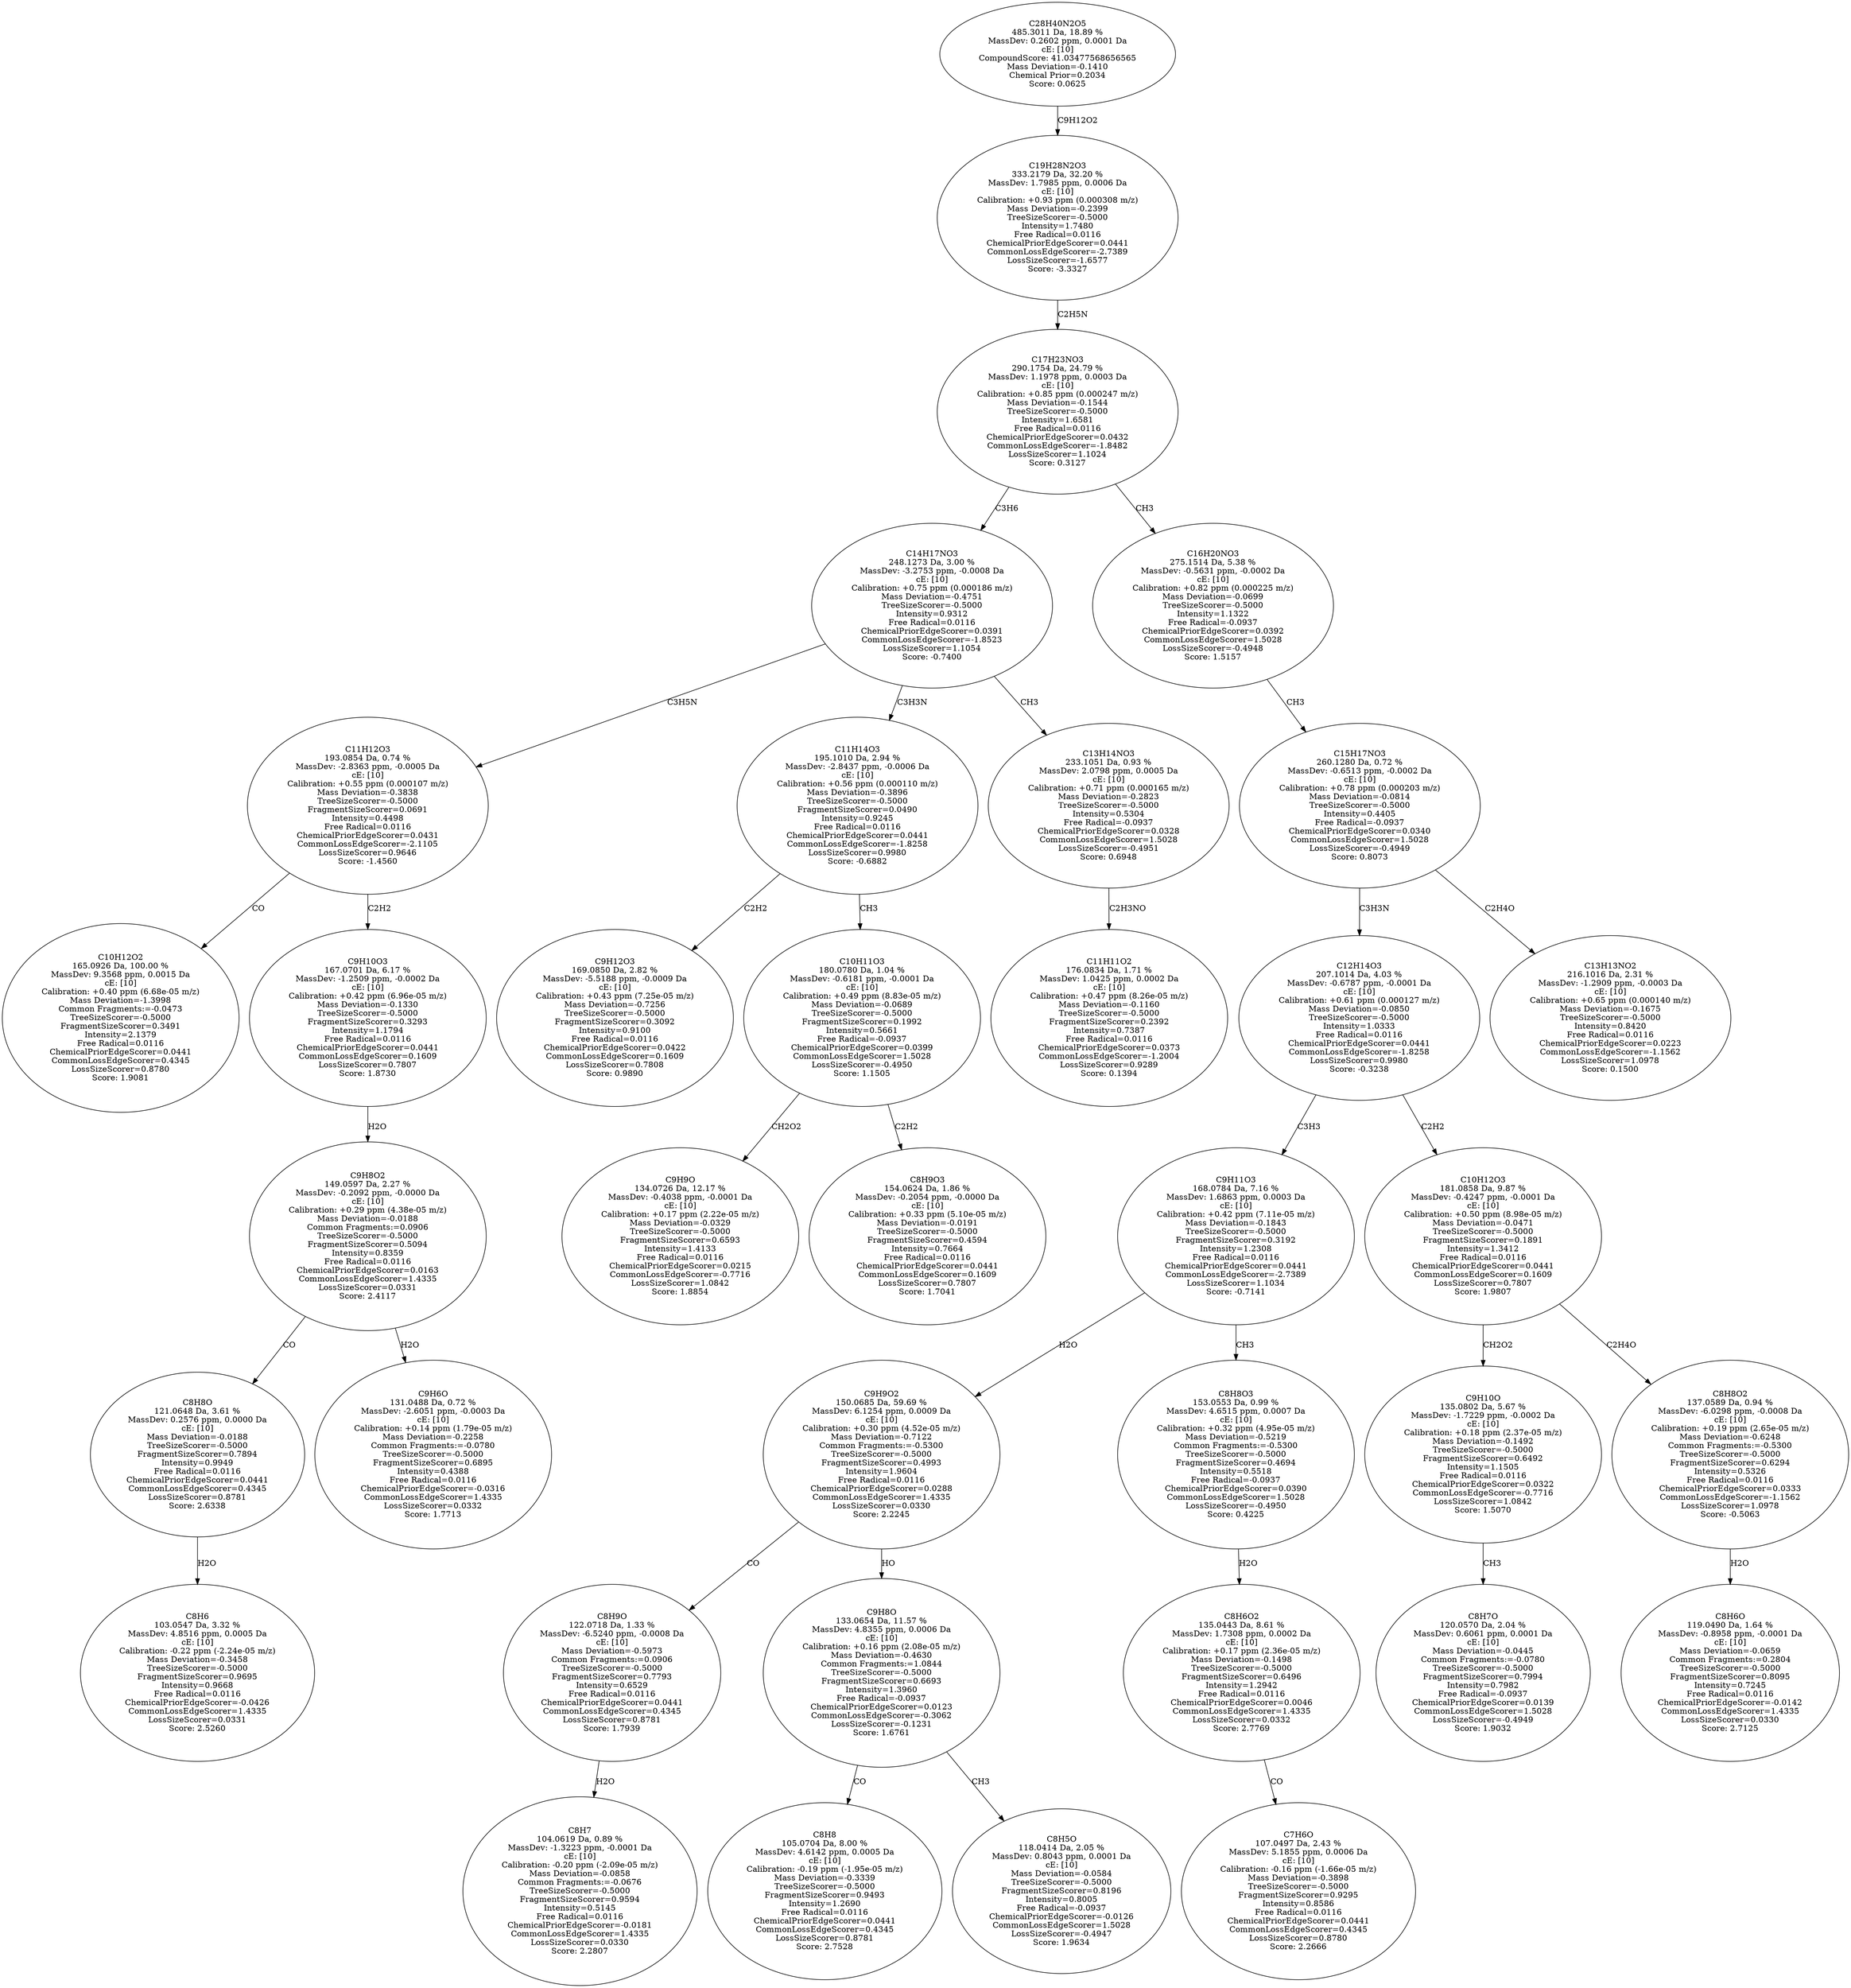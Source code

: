 strict digraph {
v1 [label="C10H12O2\n165.0926 Da, 100.00 %\nMassDev: 9.3568 ppm, 0.0015 Da\ncE: [10]\nCalibration: +0.40 ppm (6.68e-05 m/z)\nMass Deviation=-1.3998\nCommon Fragments:=-0.0473\nTreeSizeScorer=-0.5000\nFragmentSizeScorer=0.3491\nIntensity=2.1379\nFree Radical=0.0116\nChemicalPriorEdgeScorer=0.0441\nCommonLossEdgeScorer=0.4345\nLossSizeScorer=0.8780\nScore: 1.9081"];
v2 [label="C8H6\n103.0547 Da, 3.32 %\nMassDev: 4.8516 ppm, 0.0005 Da\ncE: [10]\nCalibration: -0.22 ppm (-2.24e-05 m/z)\nMass Deviation=-0.3458\nTreeSizeScorer=-0.5000\nFragmentSizeScorer=0.9695\nIntensity=0.9668\nFree Radical=0.0116\nChemicalPriorEdgeScorer=-0.0426\nCommonLossEdgeScorer=1.4335\nLossSizeScorer=0.0331\nScore: 2.5260"];
v3 [label="C8H8O\n121.0648 Da, 3.61 %\nMassDev: 0.2576 ppm, 0.0000 Da\ncE: [10]\nMass Deviation=-0.0188\nTreeSizeScorer=-0.5000\nFragmentSizeScorer=0.7894\nIntensity=0.9949\nFree Radical=0.0116\nChemicalPriorEdgeScorer=0.0441\nCommonLossEdgeScorer=0.4345\nLossSizeScorer=0.8781\nScore: 2.6338"];
v4 [label="C9H6O\n131.0488 Da, 0.72 %\nMassDev: -2.6051 ppm, -0.0003 Da\ncE: [10]\nCalibration: +0.14 ppm (1.79e-05 m/z)\nMass Deviation=-0.2258\nCommon Fragments:=-0.0780\nTreeSizeScorer=-0.5000\nFragmentSizeScorer=0.6895\nIntensity=0.4388\nFree Radical=0.0116\nChemicalPriorEdgeScorer=-0.0316\nCommonLossEdgeScorer=1.4335\nLossSizeScorer=0.0332\nScore: 1.7713"];
v5 [label="C9H8O2\n149.0597 Da, 2.27 %\nMassDev: -0.2092 ppm, -0.0000 Da\ncE: [10]\nCalibration: +0.29 ppm (4.38e-05 m/z)\nMass Deviation=-0.0188\nCommon Fragments:=0.0906\nTreeSizeScorer=-0.5000\nFragmentSizeScorer=0.5094\nIntensity=0.8359\nFree Radical=0.0116\nChemicalPriorEdgeScorer=0.0163\nCommonLossEdgeScorer=1.4335\nLossSizeScorer=0.0331\nScore: 2.4117"];
v6 [label="C9H10O3\n167.0701 Da, 6.17 %\nMassDev: -1.2509 ppm, -0.0002 Da\ncE: [10]\nCalibration: +0.42 ppm (6.96e-05 m/z)\nMass Deviation=-0.1330\nTreeSizeScorer=-0.5000\nFragmentSizeScorer=0.3293\nIntensity=1.1794\nFree Radical=0.0116\nChemicalPriorEdgeScorer=0.0441\nCommonLossEdgeScorer=0.1609\nLossSizeScorer=0.7807\nScore: 1.8730"];
v7 [label="C11H12O3\n193.0854 Da, 0.74 %\nMassDev: -2.8363 ppm, -0.0005 Da\ncE: [10]\nCalibration: +0.55 ppm (0.000107 m/z)\nMass Deviation=-0.3838\nTreeSizeScorer=-0.5000\nFragmentSizeScorer=0.0691\nIntensity=0.4498\nFree Radical=0.0116\nChemicalPriorEdgeScorer=0.0431\nCommonLossEdgeScorer=-2.1105\nLossSizeScorer=0.9646\nScore: -1.4560"];
v8 [label="C9H12O3\n169.0850 Da, 2.82 %\nMassDev: -5.5188 ppm, -0.0009 Da\ncE: [10]\nCalibration: +0.43 ppm (7.25e-05 m/z)\nMass Deviation=-0.7256\nTreeSizeScorer=-0.5000\nFragmentSizeScorer=0.3092\nIntensity=0.9100\nFree Radical=0.0116\nChemicalPriorEdgeScorer=0.0422\nCommonLossEdgeScorer=0.1609\nLossSizeScorer=0.7808\nScore: 0.9890"];
v9 [label="C9H9O\n134.0726 Da, 12.17 %\nMassDev: -0.4038 ppm, -0.0001 Da\ncE: [10]\nCalibration: +0.17 ppm (2.22e-05 m/z)\nMass Deviation=-0.0329\nTreeSizeScorer=-0.5000\nFragmentSizeScorer=0.6593\nIntensity=1.4133\nFree Radical=0.0116\nChemicalPriorEdgeScorer=0.0215\nCommonLossEdgeScorer=-0.7716\nLossSizeScorer=1.0842\nScore: 1.8854"];
v10 [label="C8H9O3\n154.0624 Da, 1.86 %\nMassDev: -0.2054 ppm, -0.0000 Da\ncE: [10]\nCalibration: +0.33 ppm (5.10e-05 m/z)\nMass Deviation=-0.0191\nTreeSizeScorer=-0.5000\nFragmentSizeScorer=0.4594\nIntensity=0.7664\nFree Radical=0.0116\nChemicalPriorEdgeScorer=0.0441\nCommonLossEdgeScorer=0.1609\nLossSizeScorer=0.7807\nScore: 1.7041"];
v11 [label="C10H11O3\n180.0780 Da, 1.04 %\nMassDev: -0.6181 ppm, -0.0001 Da\ncE: [10]\nCalibration: +0.49 ppm (8.83e-05 m/z)\nMass Deviation=-0.0689\nTreeSizeScorer=-0.5000\nFragmentSizeScorer=0.1992\nIntensity=0.5661\nFree Radical=-0.0937\nChemicalPriorEdgeScorer=0.0399\nCommonLossEdgeScorer=1.5028\nLossSizeScorer=-0.4950\nScore: 1.1505"];
v12 [label="C11H14O3\n195.1010 Da, 2.94 %\nMassDev: -2.8437 ppm, -0.0006 Da\ncE: [10]\nCalibration: +0.56 ppm (0.000110 m/z)\nMass Deviation=-0.3896\nTreeSizeScorer=-0.5000\nFragmentSizeScorer=0.0490\nIntensity=0.9245\nFree Radical=0.0116\nChemicalPriorEdgeScorer=0.0441\nCommonLossEdgeScorer=-1.8258\nLossSizeScorer=0.9980\nScore: -0.6882"];
v13 [label="C11H11O2\n176.0834 Da, 1.71 %\nMassDev: 1.0425 ppm, 0.0002 Da\ncE: [10]\nCalibration: +0.47 ppm (8.26e-05 m/z)\nMass Deviation=-0.1160\nTreeSizeScorer=-0.5000\nFragmentSizeScorer=0.2392\nIntensity=0.7387\nFree Radical=0.0116\nChemicalPriorEdgeScorer=0.0373\nCommonLossEdgeScorer=-1.2004\nLossSizeScorer=0.9289\nScore: 0.1394"];
v14 [label="C13H14NO3\n233.1051 Da, 0.93 %\nMassDev: 2.0798 ppm, 0.0005 Da\ncE: [10]\nCalibration: +0.71 ppm (0.000165 m/z)\nMass Deviation=-0.2823\nTreeSizeScorer=-0.5000\nIntensity=0.5304\nFree Radical=-0.0937\nChemicalPriorEdgeScorer=0.0328\nCommonLossEdgeScorer=1.5028\nLossSizeScorer=-0.4951\nScore: 0.6948"];
v15 [label="C14H17NO3\n248.1273 Da, 3.00 %\nMassDev: -3.2753 ppm, -0.0008 Da\ncE: [10]\nCalibration: +0.75 ppm (0.000186 m/z)\nMass Deviation=-0.4751\nTreeSizeScorer=-0.5000\nIntensity=0.9312\nFree Radical=0.0116\nChemicalPriorEdgeScorer=0.0391\nCommonLossEdgeScorer=-1.8523\nLossSizeScorer=1.1054\nScore: -0.7400"];
v16 [label="C8H7\n104.0619 Da, 0.89 %\nMassDev: -1.3223 ppm, -0.0001 Da\ncE: [10]\nCalibration: -0.20 ppm (-2.09e-05 m/z)\nMass Deviation=-0.0858\nCommon Fragments:=-0.0676\nTreeSizeScorer=-0.5000\nFragmentSizeScorer=0.9594\nIntensity=0.5145\nFree Radical=0.0116\nChemicalPriorEdgeScorer=-0.0181\nCommonLossEdgeScorer=1.4335\nLossSizeScorer=0.0330\nScore: 2.2807"];
v17 [label="C8H9O\n122.0718 Da, 1.33 %\nMassDev: -6.5240 ppm, -0.0008 Da\ncE: [10]\nMass Deviation=-0.5973\nCommon Fragments:=0.0906\nTreeSizeScorer=-0.5000\nFragmentSizeScorer=0.7793\nIntensity=0.6529\nFree Radical=0.0116\nChemicalPriorEdgeScorer=0.0441\nCommonLossEdgeScorer=0.4345\nLossSizeScorer=0.8781\nScore: 1.7939"];
v18 [label="C8H8\n105.0704 Da, 8.00 %\nMassDev: 4.6142 ppm, 0.0005 Da\ncE: [10]\nCalibration: -0.19 ppm (-1.95e-05 m/z)\nMass Deviation=-0.3339\nTreeSizeScorer=-0.5000\nFragmentSizeScorer=0.9493\nIntensity=1.2690\nFree Radical=0.0116\nChemicalPriorEdgeScorer=0.0441\nCommonLossEdgeScorer=0.4345\nLossSizeScorer=0.8781\nScore: 2.7528"];
v19 [label="C8H5O\n118.0414 Da, 2.05 %\nMassDev: 0.8043 ppm, 0.0001 Da\ncE: [10]\nMass Deviation=-0.0584\nTreeSizeScorer=-0.5000\nFragmentSizeScorer=0.8196\nIntensity=0.8005\nFree Radical=-0.0937\nChemicalPriorEdgeScorer=-0.0126\nCommonLossEdgeScorer=1.5028\nLossSizeScorer=-0.4947\nScore: 1.9634"];
v20 [label="C9H8O\n133.0654 Da, 11.57 %\nMassDev: 4.8355 ppm, 0.0006 Da\ncE: [10]\nCalibration: +0.16 ppm (2.08e-05 m/z)\nMass Deviation=-0.4630\nCommon Fragments:=1.0844\nTreeSizeScorer=-0.5000\nFragmentSizeScorer=0.6693\nIntensity=1.3960\nFree Radical=-0.0937\nChemicalPriorEdgeScorer=0.0123\nCommonLossEdgeScorer=-0.3062\nLossSizeScorer=-0.1231\nScore: 1.6761"];
v21 [label="C9H9O2\n150.0685 Da, 59.69 %\nMassDev: 6.1254 ppm, 0.0009 Da\ncE: [10]\nCalibration: +0.30 ppm (4.52e-05 m/z)\nMass Deviation=-0.7122\nCommon Fragments:=-0.5300\nTreeSizeScorer=-0.5000\nFragmentSizeScorer=0.4993\nIntensity=1.9604\nFree Radical=0.0116\nChemicalPriorEdgeScorer=0.0288\nCommonLossEdgeScorer=1.4335\nLossSizeScorer=0.0330\nScore: 2.2245"];
v22 [label="C7H6O\n107.0497 Da, 2.43 %\nMassDev: 5.1855 ppm, 0.0006 Da\ncE: [10]\nCalibration: -0.16 ppm (-1.66e-05 m/z)\nMass Deviation=-0.3898\nTreeSizeScorer=-0.5000\nFragmentSizeScorer=0.9295\nIntensity=0.8586\nFree Radical=0.0116\nChemicalPriorEdgeScorer=0.0441\nCommonLossEdgeScorer=0.4345\nLossSizeScorer=0.8780\nScore: 2.2666"];
v23 [label="C8H6O2\n135.0443 Da, 8.61 %\nMassDev: 1.7308 ppm, 0.0002 Da\ncE: [10]\nCalibration: +0.17 ppm (2.36e-05 m/z)\nMass Deviation=-0.1498\nTreeSizeScorer=-0.5000\nFragmentSizeScorer=0.6496\nIntensity=1.2942\nFree Radical=0.0116\nChemicalPriorEdgeScorer=0.0046\nCommonLossEdgeScorer=1.4335\nLossSizeScorer=0.0332\nScore: 2.7769"];
v24 [label="C8H8O3\n153.0553 Da, 0.99 %\nMassDev: 4.6515 ppm, 0.0007 Da\ncE: [10]\nCalibration: +0.32 ppm (4.95e-05 m/z)\nMass Deviation=-0.5219\nCommon Fragments:=-0.5300\nTreeSizeScorer=-0.5000\nFragmentSizeScorer=0.4694\nIntensity=0.5518\nFree Radical=-0.0937\nChemicalPriorEdgeScorer=0.0390\nCommonLossEdgeScorer=1.5028\nLossSizeScorer=-0.4950\nScore: 0.4225"];
v25 [label="C9H11O3\n168.0784 Da, 7.16 %\nMassDev: 1.6863 ppm, 0.0003 Da\ncE: [10]\nCalibration: +0.42 ppm (7.11e-05 m/z)\nMass Deviation=-0.1843\nTreeSizeScorer=-0.5000\nFragmentSizeScorer=0.3192\nIntensity=1.2308\nFree Radical=0.0116\nChemicalPriorEdgeScorer=0.0441\nCommonLossEdgeScorer=-2.7389\nLossSizeScorer=1.1034\nScore: -0.7141"];
v26 [label="C8H7O\n120.0570 Da, 2.04 %\nMassDev: 0.6061 ppm, 0.0001 Da\ncE: [10]\nMass Deviation=-0.0445\nCommon Fragments:=-0.0780\nTreeSizeScorer=-0.5000\nFragmentSizeScorer=0.7994\nIntensity=0.7982\nFree Radical=-0.0937\nChemicalPriorEdgeScorer=0.0139\nCommonLossEdgeScorer=1.5028\nLossSizeScorer=-0.4949\nScore: 1.9032"];
v27 [label="C9H10O\n135.0802 Da, 5.67 %\nMassDev: -1.7229 ppm, -0.0002 Da\ncE: [10]\nCalibration: +0.18 ppm (2.37e-05 m/z)\nMass Deviation=-0.1492\nTreeSizeScorer=-0.5000\nFragmentSizeScorer=0.6492\nIntensity=1.1505\nFree Radical=0.0116\nChemicalPriorEdgeScorer=0.0322\nCommonLossEdgeScorer=-0.7716\nLossSizeScorer=1.0842\nScore: 1.5070"];
v28 [label="C8H6O\n119.0490 Da, 1.64 %\nMassDev: -0.8958 ppm, -0.0001 Da\ncE: [10]\nMass Deviation=-0.0659\nCommon Fragments:=0.2804\nTreeSizeScorer=-0.5000\nFragmentSizeScorer=0.8095\nIntensity=0.7245\nFree Radical=0.0116\nChemicalPriorEdgeScorer=-0.0142\nCommonLossEdgeScorer=1.4335\nLossSizeScorer=0.0330\nScore: 2.7125"];
v29 [label="C8H8O2\n137.0589 Da, 0.94 %\nMassDev: -6.0298 ppm, -0.0008 Da\ncE: [10]\nCalibration: +0.19 ppm (2.65e-05 m/z)\nMass Deviation=-0.6248\nCommon Fragments:=-0.5300\nTreeSizeScorer=-0.5000\nFragmentSizeScorer=0.6294\nIntensity=0.5326\nFree Radical=0.0116\nChemicalPriorEdgeScorer=0.0333\nCommonLossEdgeScorer=-1.1562\nLossSizeScorer=1.0978\nScore: -0.5063"];
v30 [label="C10H12O3\n181.0858 Da, 9.87 %\nMassDev: -0.4247 ppm, -0.0001 Da\ncE: [10]\nCalibration: +0.50 ppm (8.98e-05 m/z)\nMass Deviation=-0.0471\nTreeSizeScorer=-0.5000\nFragmentSizeScorer=0.1891\nIntensity=1.3412\nFree Radical=0.0116\nChemicalPriorEdgeScorer=0.0441\nCommonLossEdgeScorer=0.1609\nLossSizeScorer=0.7807\nScore: 1.9807"];
v31 [label="C12H14O3\n207.1014 Da, 4.03 %\nMassDev: -0.6787 ppm, -0.0001 Da\ncE: [10]\nCalibration: +0.61 ppm (0.000127 m/z)\nMass Deviation=-0.0850\nTreeSizeScorer=-0.5000\nIntensity=1.0333\nFree Radical=0.0116\nChemicalPriorEdgeScorer=0.0441\nCommonLossEdgeScorer=-1.8258\nLossSizeScorer=0.9980\nScore: -0.3238"];
v32 [label="C13H13NO2\n216.1016 Da, 2.31 %\nMassDev: -1.2909 ppm, -0.0003 Da\ncE: [10]\nCalibration: +0.65 ppm (0.000140 m/z)\nMass Deviation=-0.1675\nTreeSizeScorer=-0.5000\nIntensity=0.8420\nFree Radical=0.0116\nChemicalPriorEdgeScorer=0.0223\nCommonLossEdgeScorer=-1.1562\nLossSizeScorer=1.0978\nScore: 0.1500"];
v33 [label="C15H17NO3\n260.1280 Da, 0.72 %\nMassDev: -0.6513 ppm, -0.0002 Da\ncE: [10]\nCalibration: +0.78 ppm (0.000203 m/z)\nMass Deviation=-0.0814\nTreeSizeScorer=-0.5000\nIntensity=0.4405\nFree Radical=-0.0937\nChemicalPriorEdgeScorer=0.0340\nCommonLossEdgeScorer=1.5028\nLossSizeScorer=-0.4949\nScore: 0.8073"];
v34 [label="C16H20NO3\n275.1514 Da, 5.38 %\nMassDev: -0.5631 ppm, -0.0002 Da\ncE: [10]\nCalibration: +0.82 ppm (0.000225 m/z)\nMass Deviation=-0.0699\nTreeSizeScorer=-0.5000\nIntensity=1.1322\nFree Radical=-0.0937\nChemicalPriorEdgeScorer=0.0392\nCommonLossEdgeScorer=1.5028\nLossSizeScorer=-0.4948\nScore: 1.5157"];
v35 [label="C17H23NO3\n290.1754 Da, 24.79 %\nMassDev: 1.1978 ppm, 0.0003 Da\ncE: [10]\nCalibration: +0.85 ppm (0.000247 m/z)\nMass Deviation=-0.1544\nTreeSizeScorer=-0.5000\nIntensity=1.6581\nFree Radical=0.0116\nChemicalPriorEdgeScorer=0.0432\nCommonLossEdgeScorer=-1.8482\nLossSizeScorer=1.1024\nScore: 0.3127"];
v36 [label="C19H28N2O3\n333.2179 Da, 32.20 %\nMassDev: 1.7985 ppm, 0.0006 Da\ncE: [10]\nCalibration: +0.93 ppm (0.000308 m/z)\nMass Deviation=-0.2399\nTreeSizeScorer=-0.5000\nIntensity=1.7480\nFree Radical=0.0116\nChemicalPriorEdgeScorer=0.0441\nCommonLossEdgeScorer=-2.7389\nLossSizeScorer=-1.6577\nScore: -3.3327"];
v37 [label="C28H40N2O5\n485.3011 Da, 18.89 %\nMassDev: 0.2602 ppm, 0.0001 Da\ncE: [10]\nCompoundScore: 41.03477568656565\nMass Deviation=-0.1410\nChemical Prior=0.2034\nScore: 0.0625"];
v7 -> v1 [label="CO"];
v3 -> v2 [label="H2O"];
v5 -> v3 [label="CO"];
v5 -> v4 [label="H2O"];
v6 -> v5 [label="H2O"];
v7 -> v6 [label="C2H2"];
v15 -> v7 [label="C3H5N"];
v12 -> v8 [label="C2H2"];
v11 -> v9 [label="CH2O2"];
v11 -> v10 [label="C2H2"];
v12 -> v11 [label="CH3"];
v15 -> v12 [label="C3H3N"];
v14 -> v13 [label="C2H3NO"];
v15 -> v14 [label="CH3"];
v35 -> v15 [label="C3H6"];
v17 -> v16 [label="H2O"];
v21 -> v17 [label="CO"];
v20 -> v18 [label="CO"];
v20 -> v19 [label="CH3"];
v21 -> v20 [label="HO"];
v25 -> v21 [label="H2O"];
v23 -> v22 [label="CO"];
v24 -> v23 [label="H2O"];
v25 -> v24 [label="CH3"];
v31 -> v25 [label="C3H3"];
v27 -> v26 [label="CH3"];
v30 -> v27 [label="CH2O2"];
v29 -> v28 [label="H2O"];
v30 -> v29 [label="C2H4O"];
v31 -> v30 [label="C2H2"];
v33 -> v31 [label="C3H3N"];
v33 -> v32 [label="C2H4O"];
v34 -> v33 [label="CH3"];
v35 -> v34 [label="CH3"];
v36 -> v35 [label="C2H5N"];
v37 -> v36 [label="C9H12O2"];
}